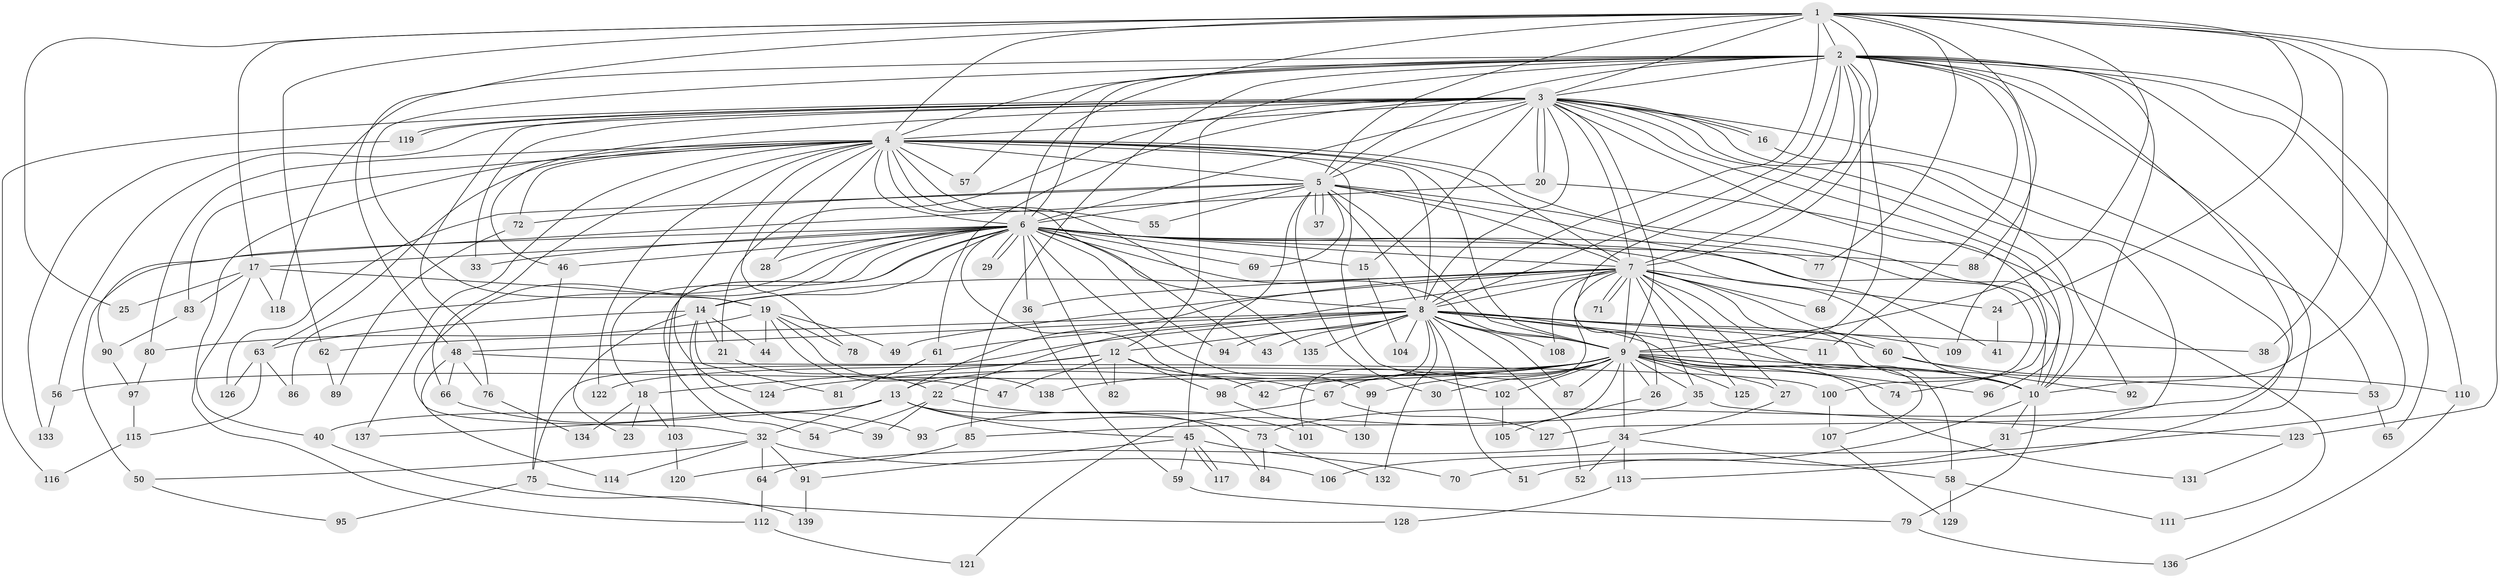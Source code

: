 // Generated by graph-tools (version 1.1) at 2025/44/03/09/25 04:44:29]
// undirected, 139 vertices, 303 edges
graph export_dot {
graph [start="1"]
  node [color=gray90,style=filled];
  1;
  2;
  3;
  4;
  5;
  6;
  7;
  8;
  9;
  10;
  11;
  12;
  13;
  14;
  15;
  16;
  17;
  18;
  19;
  20;
  21;
  22;
  23;
  24;
  25;
  26;
  27;
  28;
  29;
  30;
  31;
  32;
  33;
  34;
  35;
  36;
  37;
  38;
  39;
  40;
  41;
  42;
  43;
  44;
  45;
  46;
  47;
  48;
  49;
  50;
  51;
  52;
  53;
  54;
  55;
  56;
  57;
  58;
  59;
  60;
  61;
  62;
  63;
  64;
  65;
  66;
  67;
  68;
  69;
  70;
  71;
  72;
  73;
  74;
  75;
  76;
  77;
  78;
  79;
  80;
  81;
  82;
  83;
  84;
  85;
  86;
  87;
  88;
  89;
  90;
  91;
  92;
  93;
  94;
  95;
  96;
  97;
  98;
  99;
  100;
  101;
  102;
  103;
  104;
  105;
  106;
  107;
  108;
  109;
  110;
  111;
  112;
  113;
  114;
  115;
  116;
  117;
  118;
  119;
  120;
  121;
  122;
  123;
  124;
  125;
  126;
  127;
  128;
  129;
  130;
  131;
  132;
  133;
  134;
  135;
  136;
  137;
  138;
  139;
  1 -- 2;
  1 -- 3;
  1 -- 4;
  1 -- 5;
  1 -- 6;
  1 -- 7;
  1 -- 8;
  1 -- 9;
  1 -- 10;
  1 -- 17;
  1 -- 24;
  1 -- 25;
  1 -- 38;
  1 -- 48;
  1 -- 62;
  1 -- 77;
  1 -- 88;
  1 -- 123;
  2 -- 3;
  2 -- 4;
  2 -- 5;
  2 -- 6;
  2 -- 7;
  2 -- 8;
  2 -- 9;
  2 -- 10;
  2 -- 11;
  2 -- 12;
  2 -- 19;
  2 -- 26;
  2 -- 57;
  2 -- 65;
  2 -- 68;
  2 -- 73;
  2 -- 85;
  2 -- 106;
  2 -- 109;
  2 -- 110;
  2 -- 118;
  2 -- 127;
  3 -- 4;
  3 -- 5;
  3 -- 6;
  3 -- 7;
  3 -- 8;
  3 -- 9;
  3 -- 10;
  3 -- 15;
  3 -- 16;
  3 -- 16;
  3 -- 20;
  3 -- 20;
  3 -- 21;
  3 -- 31;
  3 -- 33;
  3 -- 46;
  3 -- 53;
  3 -- 56;
  3 -- 61;
  3 -- 74;
  3 -- 76;
  3 -- 92;
  3 -- 96;
  3 -- 116;
  3 -- 119;
  3 -- 119;
  4 -- 5;
  4 -- 6;
  4 -- 7;
  4 -- 8;
  4 -- 9;
  4 -- 10;
  4 -- 28;
  4 -- 43;
  4 -- 55;
  4 -- 57;
  4 -- 63;
  4 -- 66;
  4 -- 72;
  4 -- 78;
  4 -- 80;
  4 -- 83;
  4 -- 102;
  4 -- 112;
  4 -- 122;
  4 -- 124;
  4 -- 135;
  4 -- 137;
  5 -- 6;
  5 -- 7;
  5 -- 8;
  5 -- 9;
  5 -- 10;
  5 -- 30;
  5 -- 37;
  5 -- 37;
  5 -- 41;
  5 -- 45;
  5 -- 55;
  5 -- 69;
  5 -- 72;
  5 -- 126;
  6 -- 7;
  6 -- 8;
  6 -- 9;
  6 -- 10;
  6 -- 14;
  6 -- 15;
  6 -- 17;
  6 -- 18;
  6 -- 28;
  6 -- 29;
  6 -- 29;
  6 -- 32;
  6 -- 33;
  6 -- 36;
  6 -- 46;
  6 -- 50;
  6 -- 54;
  6 -- 67;
  6 -- 69;
  6 -- 77;
  6 -- 82;
  6 -- 86;
  6 -- 88;
  6 -- 94;
  6 -- 99;
  6 -- 100;
  6 -- 103;
  7 -- 8;
  7 -- 9;
  7 -- 10;
  7 -- 13;
  7 -- 14;
  7 -- 22;
  7 -- 24;
  7 -- 27;
  7 -- 35;
  7 -- 36;
  7 -- 49;
  7 -- 58;
  7 -- 60;
  7 -- 68;
  7 -- 71;
  7 -- 71;
  7 -- 101;
  7 -- 108;
  7 -- 125;
  8 -- 9;
  8 -- 10;
  8 -- 11;
  8 -- 12;
  8 -- 38;
  8 -- 43;
  8 -- 48;
  8 -- 51;
  8 -- 52;
  8 -- 60;
  8 -- 61;
  8 -- 62;
  8 -- 75;
  8 -- 87;
  8 -- 94;
  8 -- 98;
  8 -- 104;
  8 -- 107;
  8 -- 108;
  8 -- 109;
  8 -- 132;
  8 -- 135;
  9 -- 10;
  9 -- 13;
  9 -- 26;
  9 -- 27;
  9 -- 30;
  9 -- 34;
  9 -- 35;
  9 -- 42;
  9 -- 53;
  9 -- 56;
  9 -- 67;
  9 -- 74;
  9 -- 87;
  9 -- 96;
  9 -- 99;
  9 -- 102;
  9 -- 121;
  9 -- 124;
  9 -- 125;
  9 -- 131;
  9 -- 138;
  10 -- 31;
  10 -- 70;
  10 -- 79;
  12 -- 18;
  12 -- 42;
  12 -- 47;
  12 -- 82;
  12 -- 98;
  12 -- 122;
  13 -- 32;
  13 -- 40;
  13 -- 45;
  13 -- 73;
  13 -- 84;
  13 -- 137;
  14 -- 21;
  14 -- 23;
  14 -- 39;
  14 -- 44;
  14 -- 63;
  14 -- 81;
  15 -- 104;
  16 -- 113;
  17 -- 19;
  17 -- 25;
  17 -- 40;
  17 -- 83;
  17 -- 118;
  18 -- 23;
  18 -- 103;
  18 -- 134;
  19 -- 44;
  19 -- 47;
  19 -- 49;
  19 -- 78;
  19 -- 80;
  19 -- 138;
  20 -- 90;
  20 -- 111;
  21 -- 22;
  22 -- 39;
  22 -- 54;
  22 -- 101;
  24 -- 41;
  26 -- 105;
  27 -- 34;
  31 -- 51;
  32 -- 50;
  32 -- 64;
  32 -- 91;
  32 -- 106;
  32 -- 114;
  34 -- 52;
  34 -- 58;
  34 -- 64;
  34 -- 113;
  35 -- 85;
  35 -- 123;
  36 -- 59;
  40 -- 139;
  45 -- 59;
  45 -- 70;
  45 -- 91;
  45 -- 117;
  45 -- 117;
  46 -- 75;
  48 -- 66;
  48 -- 76;
  48 -- 100;
  48 -- 114;
  50 -- 95;
  53 -- 65;
  56 -- 133;
  58 -- 111;
  58 -- 129;
  59 -- 79;
  60 -- 92;
  60 -- 110;
  61 -- 81;
  62 -- 89;
  63 -- 86;
  63 -- 115;
  63 -- 126;
  64 -- 112;
  66 -- 93;
  67 -- 93;
  67 -- 127;
  72 -- 89;
  73 -- 84;
  73 -- 132;
  75 -- 95;
  75 -- 128;
  76 -- 134;
  79 -- 136;
  80 -- 97;
  83 -- 90;
  85 -- 120;
  90 -- 97;
  91 -- 139;
  97 -- 115;
  98 -- 130;
  99 -- 130;
  100 -- 107;
  102 -- 105;
  103 -- 120;
  107 -- 129;
  110 -- 136;
  112 -- 121;
  113 -- 128;
  115 -- 116;
  119 -- 133;
  123 -- 131;
}
